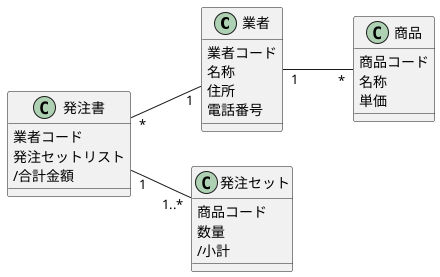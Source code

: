 @startuml Classes
left to right direction

class 業者 {
    業者コード
    名称
    住所
    電話番号
}

class 商品 {
    商品コード
    名称
    単価
}

class 発注セット {
    商品コード
    数量
    /小計
}

class 発注書 {
    業者コード
    発注セットリスト
    /合計金額
}

業者 "1" -- "*" 商品
発注書 "1" -- "1..*" 発注セット
発注書 "*" -- "1" 業者
@end
